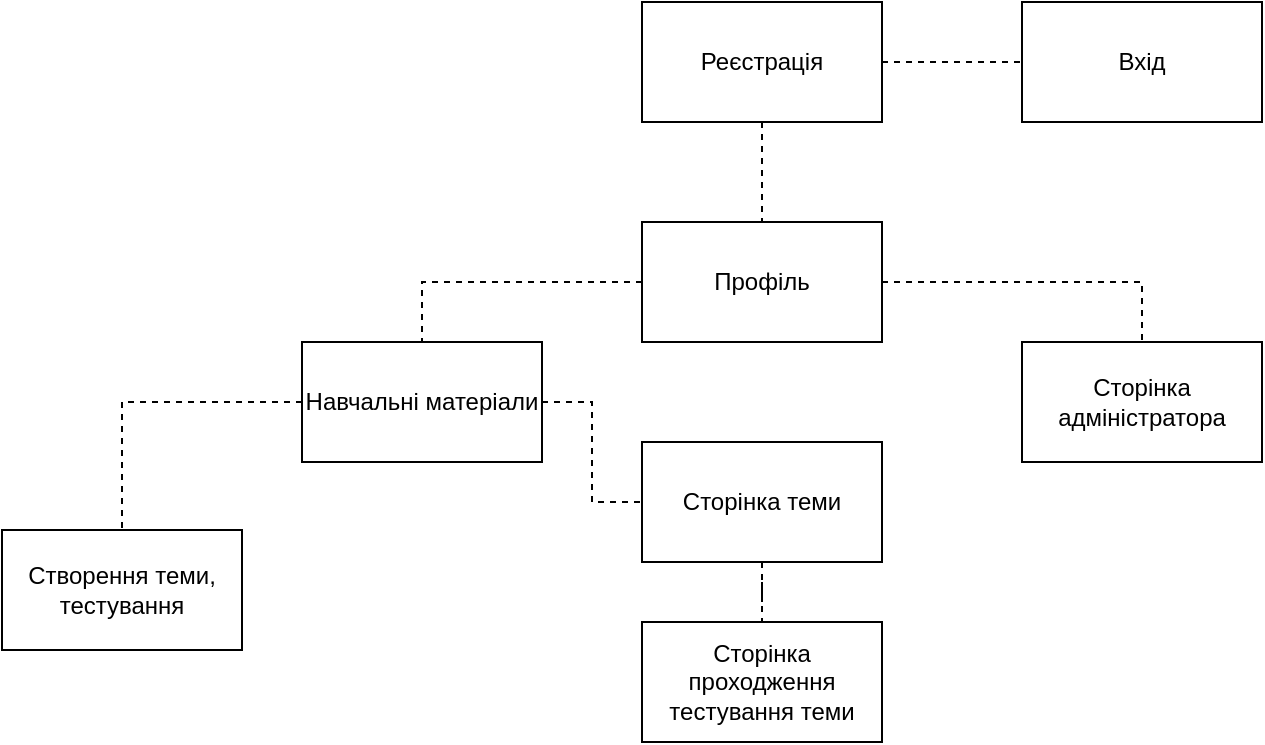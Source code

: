 <mxfile version="24.2.1" type="device">
  <diagram name="Page-1" id="aF2TbqQQgDGLC9iLLjp1">
    <mxGraphModel dx="1050" dy="565" grid="1" gridSize="10" guides="1" tooltips="1" connect="1" arrows="1" fold="1" page="1" pageScale="1" pageWidth="1169" pageHeight="827" math="0" shadow="0">
      <root>
        <mxCell id="0" />
        <mxCell id="1" parent="0" />
        <mxCell id="cq1qKr55h0laaSMrLUK4-9" style="rounded=0;orthogonalLoop=1;jettySize=auto;html=1;entryX=0.5;entryY=0;entryDx=0;entryDy=0;endArrow=none;endFill=0;dashed=1;edgeStyle=orthogonalEdgeStyle;" edge="1" parent="1" source="cq1qKr55h0laaSMrLUK4-1" target="cq1qKr55h0laaSMrLUK4-4">
          <mxGeometry relative="1" as="geometry" />
        </mxCell>
        <mxCell id="cq1qKr55h0laaSMrLUK4-10" style="rounded=0;orthogonalLoop=1;jettySize=auto;html=1;entryX=0;entryY=0.5;entryDx=0;entryDy=0;startArrow=none;startFill=0;endArrow=none;endFill=0;dashed=1;edgeStyle=orthogonalEdgeStyle;" edge="1" parent="1" source="cq1qKr55h0laaSMrLUK4-1" target="cq1qKr55h0laaSMrLUK4-2">
          <mxGeometry relative="1" as="geometry" />
        </mxCell>
        <mxCell id="cq1qKr55h0laaSMrLUK4-1" value="Реєстрація" style="rounded=0;whiteSpace=wrap;html=1;" vertex="1" parent="1">
          <mxGeometry x="480" y="120" width="120" height="60" as="geometry" />
        </mxCell>
        <mxCell id="cq1qKr55h0laaSMrLUK4-2" value="Вхід" style="rounded=0;whiteSpace=wrap;html=1;" vertex="1" parent="1">
          <mxGeometry x="670" y="120" width="120" height="60" as="geometry" />
        </mxCell>
        <mxCell id="cq1qKr55h0laaSMrLUK4-3" value="Сторінка проходження тестування теми" style="rounded=0;whiteSpace=wrap;html=1;" vertex="1" parent="1">
          <mxGeometry x="480" y="430" width="120" height="60" as="geometry" />
        </mxCell>
        <mxCell id="cq1qKr55h0laaSMrLUK4-11" style="rounded=0;orthogonalLoop=1;jettySize=auto;html=1;entryX=0.5;entryY=0;entryDx=0;entryDy=0;endArrow=none;endFill=0;dashed=1;edgeStyle=orthogonalEdgeStyle;" edge="1" parent="1" source="cq1qKr55h0laaSMrLUK4-4" target="cq1qKr55h0laaSMrLUK4-5">
          <mxGeometry relative="1" as="geometry" />
        </mxCell>
        <mxCell id="cq1qKr55h0laaSMrLUK4-15" style="rounded=0;orthogonalLoop=1;jettySize=auto;html=1;entryX=0.5;entryY=0;entryDx=0;entryDy=0;endArrow=none;endFill=0;dashed=1;edgeStyle=orthogonalEdgeStyle;" edge="1" parent="1" source="cq1qKr55h0laaSMrLUK4-4" target="cq1qKr55h0laaSMrLUK4-8">
          <mxGeometry relative="1" as="geometry" />
        </mxCell>
        <mxCell id="cq1qKr55h0laaSMrLUK4-4" value="Профіль" style="rounded=0;whiteSpace=wrap;html=1;" vertex="1" parent="1">
          <mxGeometry x="480" y="230" width="120" height="60" as="geometry" />
        </mxCell>
        <mxCell id="cq1qKr55h0laaSMrLUK4-12" style="rounded=0;orthogonalLoop=1;jettySize=auto;html=1;entryX=0.5;entryY=0;entryDx=0;entryDy=0;endArrow=none;endFill=0;dashed=1;edgeStyle=orthogonalEdgeStyle;" edge="1" parent="1" source="cq1qKr55h0laaSMrLUK4-5" target="cq1qKr55h0laaSMrLUK4-7">
          <mxGeometry relative="1" as="geometry" />
        </mxCell>
        <mxCell id="cq1qKr55h0laaSMrLUK4-13" style="rounded=0;orthogonalLoop=1;jettySize=auto;html=1;endArrow=none;endFill=0;dashed=1;edgeStyle=orthogonalEdgeStyle;" edge="1" parent="1" source="cq1qKr55h0laaSMrLUK4-5" target="cq1qKr55h0laaSMrLUK4-6">
          <mxGeometry relative="1" as="geometry" />
        </mxCell>
        <mxCell id="cq1qKr55h0laaSMrLUK4-5" value="Навчальні матеріали" style="rounded=0;whiteSpace=wrap;html=1;" vertex="1" parent="1">
          <mxGeometry x="310" y="290" width="120" height="60" as="geometry" />
        </mxCell>
        <mxCell id="cq1qKr55h0laaSMrLUK4-14" style="rounded=0;orthogonalLoop=1;jettySize=auto;html=1;entryX=0.5;entryY=0;entryDx=0;entryDy=0;endArrow=none;endFill=0;dashed=1;edgeStyle=orthogonalEdgeStyle;" edge="1" parent="1" source="cq1qKr55h0laaSMrLUK4-6" target="cq1qKr55h0laaSMrLUK4-3">
          <mxGeometry relative="1" as="geometry" />
        </mxCell>
        <mxCell id="cq1qKr55h0laaSMrLUK4-6" value="Сторінка теми" style="rounded=0;whiteSpace=wrap;html=1;" vertex="1" parent="1">
          <mxGeometry x="480" y="340" width="120" height="60" as="geometry" />
        </mxCell>
        <mxCell id="cq1qKr55h0laaSMrLUK4-7" value="Створення теми, тестування" style="rounded=0;whiteSpace=wrap;html=1;" vertex="1" parent="1">
          <mxGeometry x="160" y="384" width="120" height="60" as="geometry" />
        </mxCell>
        <mxCell id="cq1qKr55h0laaSMrLUK4-8" value="Сторінка адміністратора" style="rounded=0;whiteSpace=wrap;html=1;" vertex="1" parent="1">
          <mxGeometry x="670" y="290" width="120" height="60" as="geometry" />
        </mxCell>
      </root>
    </mxGraphModel>
  </diagram>
</mxfile>
